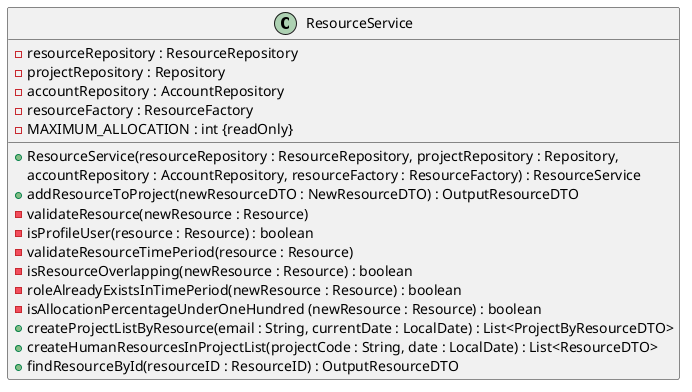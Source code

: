 @startuml

class ResourceService {
    -resourceRepository : ResourceRepository
    -projectRepository : Repository
    -accountRepository : AccountRepository
    -resourceFactory : ResourceFactory
    - MAXIMUM_ALLOCATION : int {readOnly}

    + ResourceService(resourceRepository : ResourceRepository, projectRepository : Repository,
accountRepository : AccountRepository, resourceFactory : ResourceFactory) : ResourceService
    + addResourceToProject(newResourceDTO : NewResourceDTO) : OutputResourceDTO
    - validateResource(newResource : Resource)
    - isProfileUser(resource : Resource) : boolean
    - validateResourceTimePeriod(resource : Resource)
    - isResourceOverlapping(newResource : Resource) : boolean
    - roleAlreadyExistsInTimePeriod(newResource : Resource) : boolean
    - isAllocationPercentageUnderOneHundred (newResource : Resource) : boolean
    + createProjectListByResource(email : String, currentDate : LocalDate) : List<ProjectByResourceDTO>
    + createHumanResourcesInProjectList(projectCode : String, date : LocalDate) : List<ResourceDTO>
    + findResourceById(resourceID : ResourceID) : OutputResourceDTO
    }

@enduml
